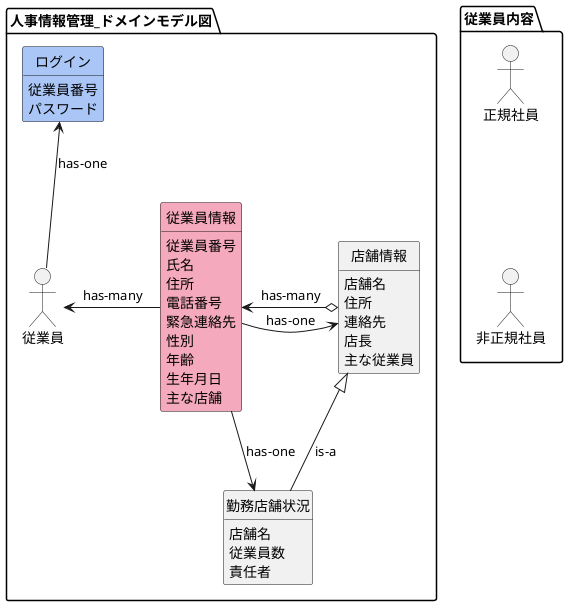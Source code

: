 @startuml domainmodel
' left to right direction

hide circle
hide method

package 従業員内容 {
  mix_actor 正規社員 
  mix_actor 非正規社員
}

正規社員 -[hidden]- 非正規社員

package 人事情報管理_ドメインモデル図{
  mix_actor 従業員
  class 従業員情報 #F5A9BC
  class 店舗情報
  class 勤務店舗状況 
  class ログイン #A9C6F6

  従業員情報 -[hidden]left- 従業員

  ログイン : 従業員番号
  ログイン : パスワード

  従業員情報 : 従業員番号
  従業員情報 : 氏名
  従業員情報 : 住所
  従業員情報 : 電話番号
  従業員情報 : 緊急連絡先
  従業員情報 : 性別
  従業員情報 : 年齢
  従業員情報 : 生年月日
  従業員情報 : 主な店舗
  店舗情報 : 店舗名
  店舗情報 : 住所
  店舗情報 : 連絡先
  店舗情報 : 店長
  店舗情報 : 主な従業員
  勤務店舗状況 : 店舗名
  勤務店舗状況 : 従業員数
  勤務店舗状況 : 責任者

  従業員 -up-> ログイン : has-one 
  従業員 <- 従業員情報 : has-many
  従業員情報 -right-> 店舗情報 : has-one 
  従業員情報 --> 勤務店舗状況 : has-one
  店舗情報 <|-- 勤務店舗状況 : is-a
  ' 従業員情報 -[hidden]- 店舗情報
  ' 従業員情報 --> 店舗情報
  店舗情報 o--> 従業員情報 : has-many
  ' 店舗情報 -[hidden]down- 勤務店舗状況

  ' 正規社員 -[hidden]up- 従業員情報 

  ' 正規社員 -> 従業員情報 : has-one
  ' 非正規社員 -> 従業員情報 : has-one
  ' 非正規社員 -> 勤務店舗状況 : has-one
  ' 店舗情報 o--> 勤務店舗状況 :has-many
}
@enduml